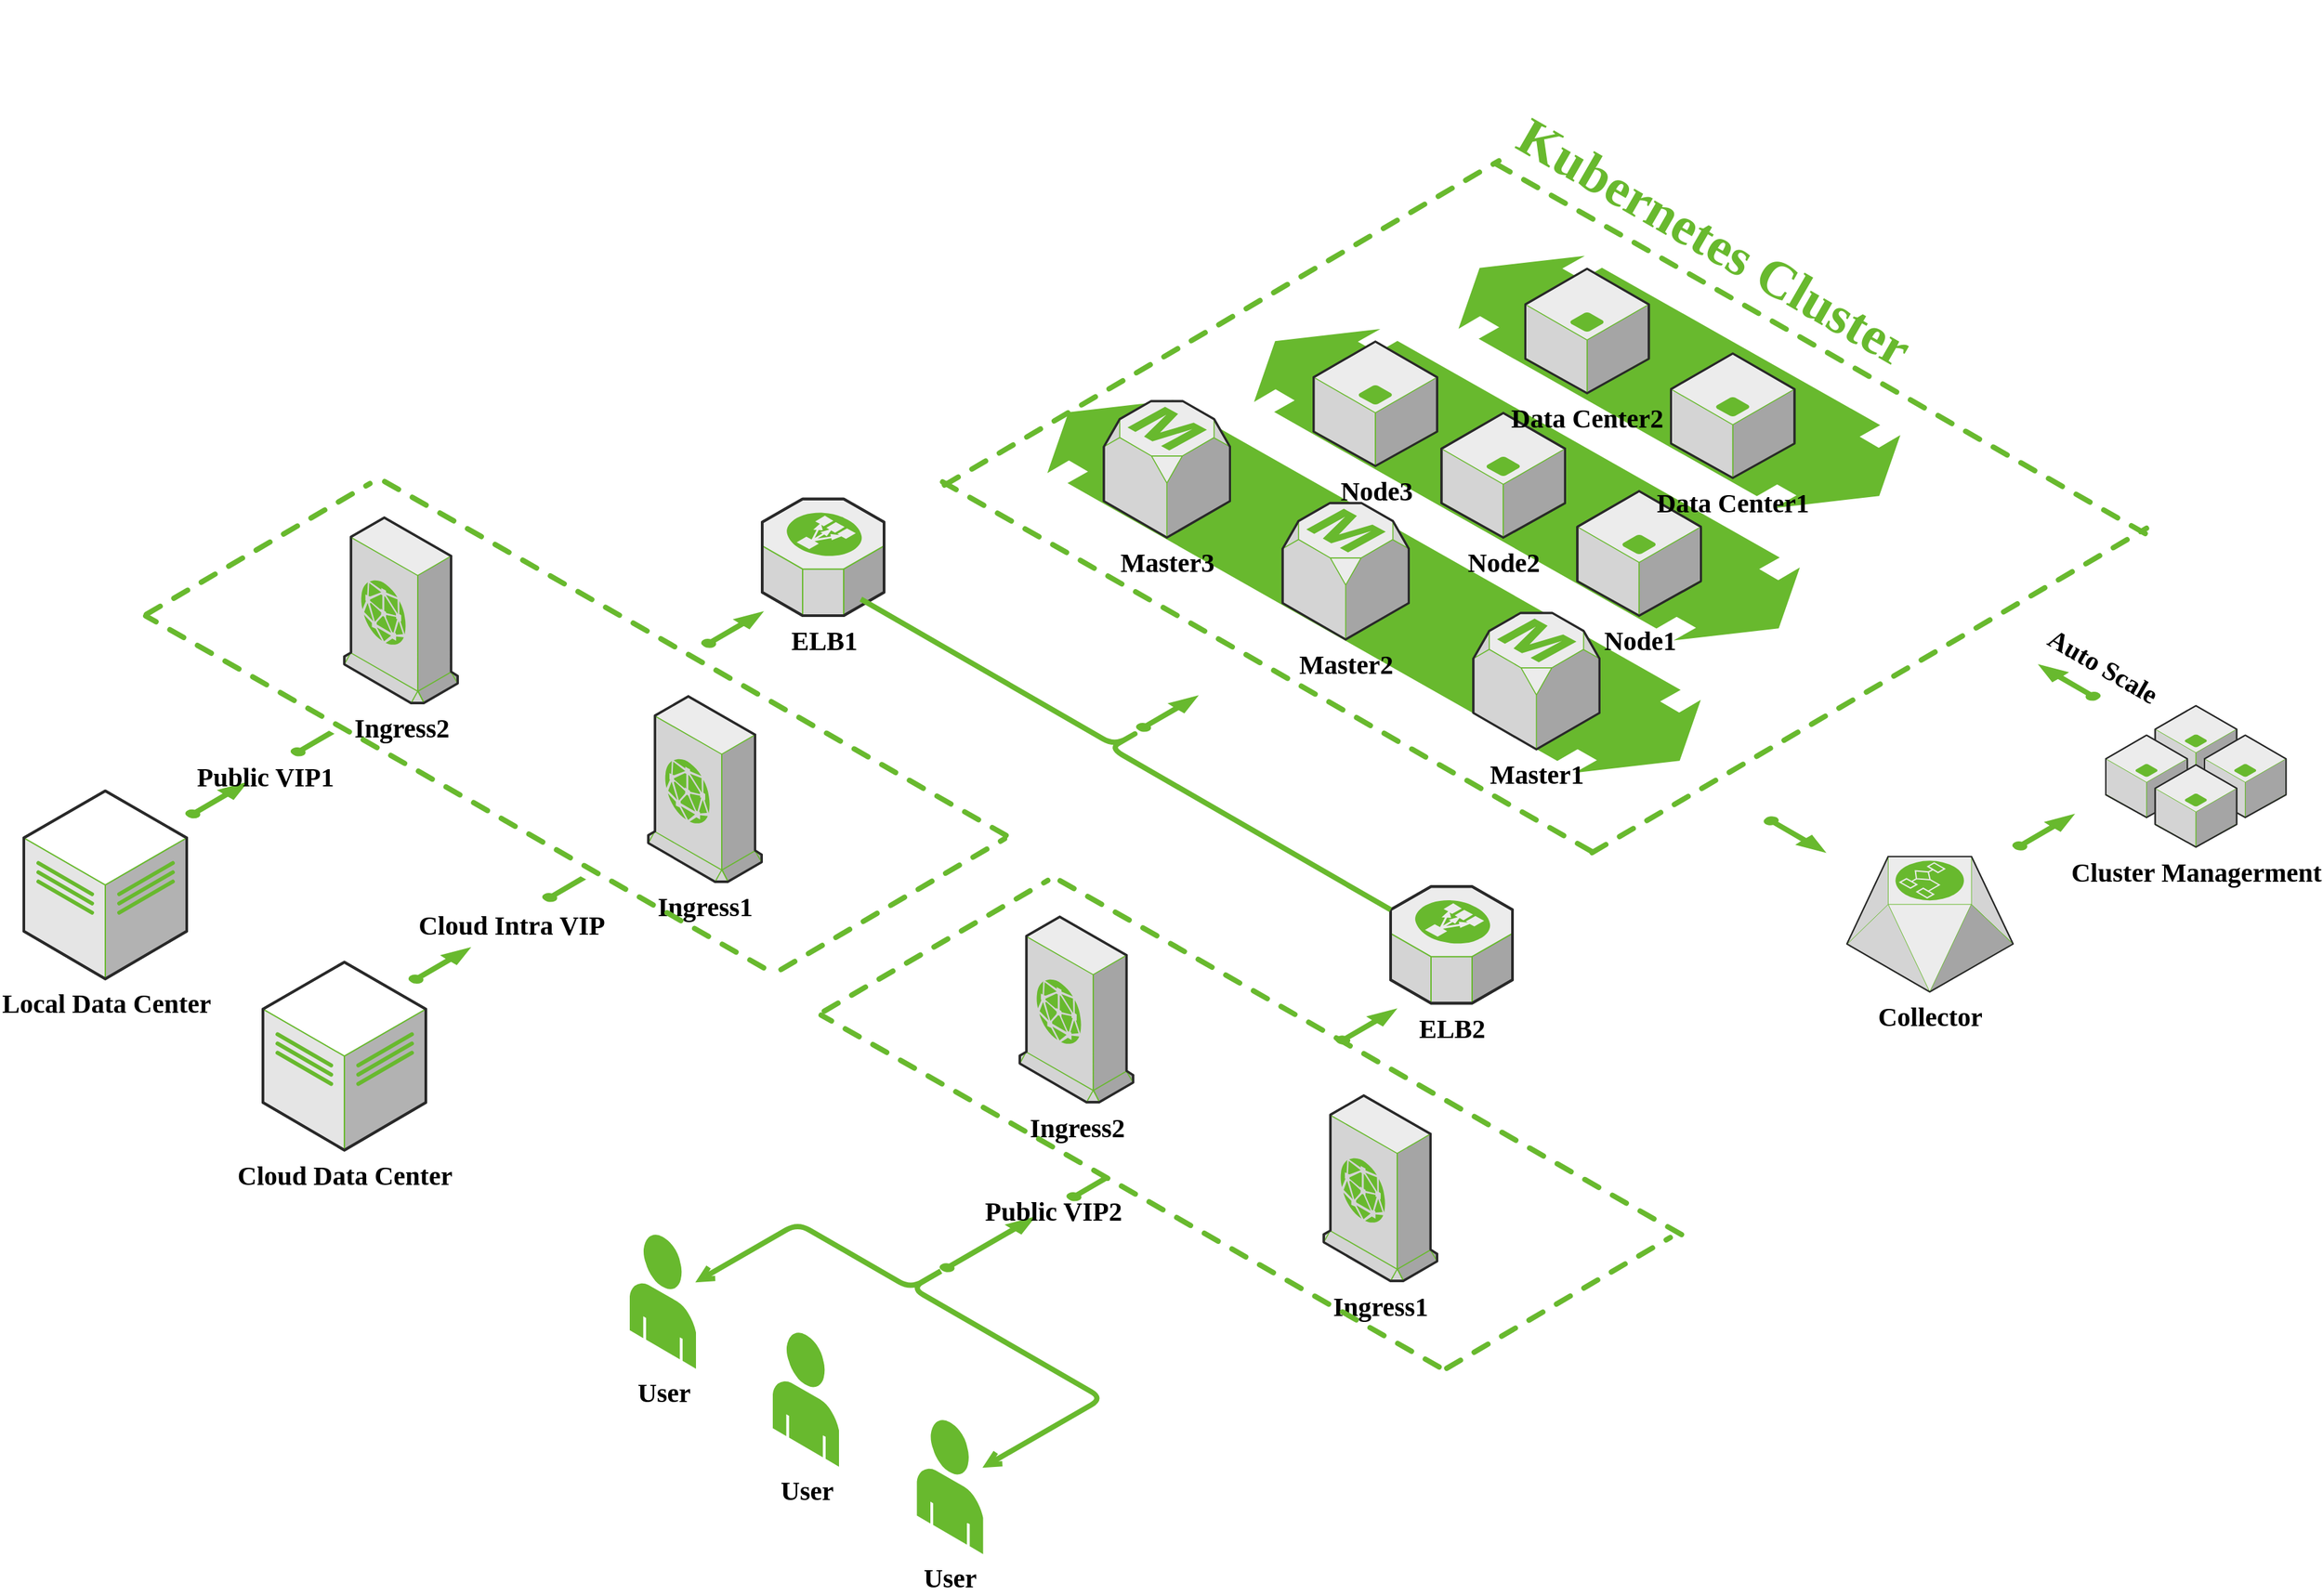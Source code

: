 <mxfile version="20.4.1" type="github">
  <diagram id="4qHA9sfYML6KZp6dPu4P" name="Page-1">
    <mxGraphModel dx="2031" dy="1009" grid="1" gridSize="10" guides="1" tooltips="1" connect="1" arrows="1" fold="1" page="1" pageScale="1" pageWidth="1169" pageHeight="827" math="0" shadow="0">
      <root>
        <mxCell id="0" />
        <mxCell id="1" parent="0" />
        <mxCell id="ZvwgiDBsHgwBUMf2eowB-108" value="" style="verticalLabelPosition=bottom;html=1;verticalAlign=top;strokeWidth=1;align=center;outlineConnect=0;dashed=0;outlineConnect=0;shape=mxgraph.aws3d.flatDoubleEdge2;strokeColor=#68B92E;fillColor=#68B92E;aspect=fixed;shadow=0;sketch=0;fontSize=20;fontStyle=1;fontFamily=Georgia;" vertex="1" parent="1">
          <mxGeometry x="815.72" y="310" width="491.56" height="280" as="geometry" />
        </mxCell>
        <mxCell id="ZvwgiDBsHgwBUMf2eowB-107" value="" style="verticalLabelPosition=bottom;html=1;verticalAlign=top;strokeWidth=1;align=center;outlineConnect=0;dashed=0;outlineConnect=0;shape=mxgraph.aws3d.flatDoubleEdge2;strokeColor=#68B92E;fillColor=#68B92E;aspect=fixed;shadow=0;sketch=0;fontSize=20;fontStyle=1;fontFamily=Georgia;" vertex="1" parent="1">
          <mxGeometry x="1126.16" y="201" width="331.8" height="189" as="geometry" />
        </mxCell>
        <mxCell id="ZvwgiDBsHgwBUMf2eowB-106" value="" style="verticalLabelPosition=bottom;html=1;verticalAlign=top;strokeWidth=1;align=center;outlineConnect=0;dashed=0;outlineConnect=0;shape=mxgraph.aws3d.flatDoubleEdge2;strokeColor=#68B92E;fillColor=#68B92E;aspect=fixed;shadow=0;sketch=0;fontSize=20;fontStyle=1;fontFamily=Georgia;" vertex="1" parent="1">
          <mxGeometry x="971.75" y="256.28" width="410.33" height="233.72" as="geometry" />
        </mxCell>
        <mxCell id="ZvwgiDBsHgwBUMf2eowB-1" value="User" style="verticalLabelPosition=bottom;html=1;verticalAlign=top;strokeWidth=1;align=center;outlineConnect=0;dashed=0;outlineConnect=0;shape=mxgraph.aws3d.end_user;strokeColor=#68B92E;fillColor=#68B92E;aspect=fixed;fontSize=20;fontStyle=1;fontFamily=Georgia;" vertex="1" parent="1">
          <mxGeometry x="500" y="939.5" width="49" height="100.46" as="geometry" />
        </mxCell>
        <mxCell id="ZvwgiDBsHgwBUMf2eowB-2" value="User" style="verticalLabelPosition=bottom;html=1;verticalAlign=top;strokeWidth=1;align=center;outlineConnect=0;dashed=0;outlineConnect=0;shape=mxgraph.aws3d.end_user;strokeColor=#68B92E;fillColor=#68B92E;aspect=fixed;fontSize=20;fontStyle=1;fontFamily=Georgia;" vertex="1" parent="1">
          <mxGeometry x="608" y="1013.5" width="49" height="100.46" as="geometry" />
        </mxCell>
        <mxCell id="ZvwgiDBsHgwBUMf2eowB-3" value="User" style="verticalLabelPosition=bottom;html=1;verticalAlign=top;strokeWidth=1;align=center;outlineConnect=0;dashed=0;outlineConnect=0;shape=mxgraph.aws3d.end_user;strokeColor=#68B92E;fillColor=#68B92E;aspect=fixed;fontFamily=Georgia;fontSize=20;fontStyle=1" vertex="1" parent="1">
          <mxGeometry x="716.8" y="1079.5" width="49" height="100.46" as="geometry" />
        </mxCell>
        <mxCell id="ZvwgiDBsHgwBUMf2eowB-4" value="ELB2" style="verticalLabelPosition=bottom;html=1;verticalAlign=top;strokeWidth=1;align=center;outlineConnect=0;dashed=0;outlineConnect=0;shape=mxgraph.aws3d.elasticLoadBalancing;fillColor=#ECECEC;strokeColor=#68B92E;aspect=fixed;fontSize=20;fontStyle=1;fontFamily=Georgia;" vertex="1" parent="1">
          <mxGeometry x="1074.0" y="676.61" width="92" height="88.17" as="geometry" />
        </mxCell>
        <mxCell id="ZvwgiDBsHgwBUMf2eowB-5" value="" style="verticalLabelPosition=bottom;html=1;verticalAlign=top;strokeWidth=1;align=center;outlineConnect=0;dashed=0;outlineConnect=0;shape=mxgraph.aws3d.arrowNE;fillColor=#68B92E;aspect=fixed;strokeColor=#68B92E;fontSize=20;fontStyle=1;fontFamily=Georgia;" vertex="1" parent="1">
          <mxGeometry x="734" y="926.67" width="70.8" height="40.46" as="geometry" />
        </mxCell>
        <mxCell id="ZvwgiDBsHgwBUMf2eowB-19" value="" style="endArrow=none;html=1;rounded=1;edgeStyle=isometricEdgeStyle;startArrow=open;startFill=0;endFill=0;jumpStyle=none;strokeWidth=4;strokeColor=#68B92E;fontSize=20;fontStyle=1;fontFamily=Georgia;" edge="1" parent="1" source="ZvwgiDBsHgwBUMf2eowB-3" target="ZvwgiDBsHgwBUMf2eowB-5">
          <mxGeometry width="50" height="100" relative="1" as="geometry">
            <mxPoint x="820" y="1075.5" as="sourcePoint" />
            <mxPoint x="730" y="805.5" as="targetPoint" />
            <Array as="points">
              <mxPoint x="774" y="1015.5" />
            </Array>
          </mxGeometry>
        </mxCell>
        <mxCell id="ZvwgiDBsHgwBUMf2eowB-21" value="" style="endArrow=none;html=1;rounded=1;edgeStyle=isometricEdgeStyle;startArrow=open;startFill=0;endFill=0;jumpStyle=none;strokeWidth=4;strokeColor=#68B92E;fontSize=20;fontStyle=1;fontFamily=Georgia;" edge="1" parent="1" source="ZvwgiDBsHgwBUMf2eowB-1" target="ZvwgiDBsHgwBUMf2eowB-5">
          <mxGeometry width="50" height="100" relative="1" as="geometry">
            <mxPoint x="594" y="918.5" as="sourcePoint" />
            <mxPoint x="724" y="888.5" as="targetPoint" />
            <Array as="points">
              <mxPoint x="674" y="958.5" />
            </Array>
          </mxGeometry>
        </mxCell>
        <mxCell id="ZvwgiDBsHgwBUMf2eowB-25" value="Ingress2" style="verticalLabelPosition=bottom;html=1;verticalAlign=top;strokeWidth=1;align=center;outlineConnect=0;dashed=0;outlineConnect=0;shape=mxgraph.aws3d.cloudfront;fillColor=#ECECEC;strokeColor=#68B92E;aspect=fixed;fontSize=20;fontStyle=1;fontFamily=Georgia;" vertex="1" parent="1">
          <mxGeometry x="794.0" y="699.5" width="85.58" height="140" as="geometry" />
        </mxCell>
        <mxCell id="ZvwgiDBsHgwBUMf2eowB-29" value="Node3" style="verticalLabelPosition=bottom;html=1;verticalAlign=top;strokeWidth=1;align=center;outlineConnect=0;dashed=0;outlineConnect=0;shape=mxgraph.aws3d.application_server;fillColor=#ECECEC;strokeColor=#68B92E;aspect=fixed;fontSize=20;fontStyle=1;fontFamily=Georgia;" vertex="1" parent="1">
          <mxGeometry x="1015.88" y="265" width="93.24" height="94" as="geometry" />
        </mxCell>
        <mxCell id="ZvwgiDBsHgwBUMf2eowB-30" value="" style="verticalLabelPosition=bottom;html=1;verticalAlign=top;strokeWidth=1;align=center;outlineConnect=0;dashed=0;outlineConnect=0;shape=mxgraph.aws3d.application_server;fillColor=#ECECEC;strokeColor=#68B92E;aspect=fixed;fontSize=20;fontStyle=1;fontFamily=Georgia;" vertex="1" parent="1">
          <mxGeometry x="1112.46" y="319" width="93.24" height="94" as="geometry" />
        </mxCell>
        <mxCell id="ZvwgiDBsHgwBUMf2eowB-32" value="Master1" style="verticalLabelPosition=bottom;html=1;verticalAlign=top;strokeWidth=1;align=center;outlineConnect=0;dashed=0;outlineConnect=0;shape=mxgraph.aws3d.rdsMaster;fillColor=#ECECEC;strokeColor=#68B92E;aspect=fixed;fontSize=20;fontStyle=1;fontFamily=Georgia;" vertex="1" parent="1">
          <mxGeometry x="1136.46" y="470" width="95.26" height="103" as="geometry" />
        </mxCell>
        <mxCell id="ZvwgiDBsHgwBUMf2eowB-34" value="" style="verticalLabelPosition=bottom;html=1;verticalAlign=top;strokeWidth=1;align=center;outlineConnect=0;dashed=0;outlineConnect=0;shape=mxgraph.aws3d.application_server;fillColor=#ECECEC;strokeColor=#68B92E;aspect=fixed;fontSize=20;fontStyle=1;fontFamily=Georgia;" vertex="1" parent="1">
          <mxGeometry x="1215.04" y="378" width="93.24" height="94" as="geometry" />
        </mxCell>
        <mxCell id="ZvwgiDBsHgwBUMf2eowB-35" value="Ingress1" style="verticalLabelPosition=bottom;html=1;verticalAlign=top;strokeWidth=1;align=center;outlineConnect=0;dashed=0;outlineConnect=0;shape=mxgraph.aws3d.cloudfront;fillColor=#ECECEC;strokeColor=#68B92E;aspect=fixed;fontSize=20;fontStyle=1;fontFamily=Georgia;" vertex="1" parent="1">
          <mxGeometry x="1023.54" y="834.5" width="85.58" height="140" as="geometry" />
        </mxCell>
        <mxCell id="ZvwgiDBsHgwBUMf2eowB-36" value="" style="verticalLabelPosition=bottom;html=1;verticalAlign=top;strokeWidth=1;align=center;outlineConnect=0;dashed=0;outlineConnect=0;shape=mxgraph.aws3d.dashedArrowlessEdge2;strokeColor=#68B92E;aspect=fixed;direction=west;fontSize=20;fontStyle=1;fontFamily=Georgia;" vertex="1" parent="1">
          <mxGeometry x="824" y="671.96" width="469.67" height="267.54" as="geometry" />
        </mxCell>
        <mxCell id="ZvwgiDBsHgwBUMf2eowB-43" value="" style="verticalLabelPosition=bottom;html=1;verticalAlign=top;strokeWidth=1;align=center;outlineConnect=0;dashed=0;outlineConnect=0;shape=mxgraph.aws3d.dashedArrowlessEdge2;strokeColor=#68B92E;aspect=fixed;direction=west;fontSize=20;fontStyle=1;fontFamily=Georgia;" vertex="1" parent="1">
          <mxGeometry x="644" y="773.7" width="466.62" height="265.8" as="geometry" />
        </mxCell>
        <mxCell id="ZvwgiDBsHgwBUMf2eowB-45" value="&lt;span style=&quot;font-size: 20px;&quot;&gt;Public VIP2&lt;/span&gt;" style="text;html=1;align=center;verticalAlign=middle;resizable=0;points=[];autosize=1;strokeColor=none;fillColor=none;fontSize=20;fontStyle=1;fontFamily=Georgia;" vertex="1" parent="1">
          <mxGeometry x="748.59" y="900.96" width="140" height="40" as="geometry" />
        </mxCell>
        <mxCell id="ZvwgiDBsHgwBUMf2eowB-46" value="" style="verticalLabelPosition=bottom;html=1;verticalAlign=top;strokeWidth=1;align=center;outlineConnect=0;dashed=0;outlineConnect=0;shape=mxgraph.aws3d.arrowlessNE;fillColor=#68B92E;aspect=fixed;strokeColor=#68B92E;fontSize=20;fontStyle=1;fontFamily=Georgia;" vertex="1" parent="1">
          <mxGeometry x="829.78" y="895.5" width="31.6" height="18" as="geometry" />
        </mxCell>
        <mxCell id="ZvwgiDBsHgwBUMf2eowB-48" value="" style="verticalLabelPosition=bottom;html=1;verticalAlign=top;strokeWidth=1;align=center;outlineConnect=0;dashed=0;outlineConnect=0;shape=mxgraph.aws3d.arrowNE;fillColor=#68B92E;aspect=fixed;strokeColor=#68B92E;fontSize=20;fontStyle=1;fontFamily=Georgia;" vertex="1" parent="1">
          <mxGeometry x="1032.8" y="769.5" width="45" height="25.71" as="geometry" />
        </mxCell>
        <mxCell id="ZvwgiDBsHgwBUMf2eowB-66" value="&lt;span style=&quot;font-size: 20px;&quot;&gt;Cloud Intra VIP&lt;/span&gt;" style="text;html=1;align=center;verticalAlign=middle;resizable=0;points=[];autosize=1;strokeColor=none;fillColor=none;fontSize=20;fontStyle=1;fontFamily=Georgia;" vertex="1" parent="1">
          <mxGeometry x="314.54" y="685.11" width="190" height="40" as="geometry" />
        </mxCell>
        <mxCell id="ZvwgiDBsHgwBUMf2eowB-67" value="" style="verticalLabelPosition=bottom;html=1;verticalAlign=top;strokeWidth=1;align=center;outlineConnect=0;dashed=0;outlineConnect=0;shape=mxgraph.aws3d.arrowlessNE;fillColor=#68B92E;aspect=fixed;strokeColor=#68B92E;fontSize=20;fontStyle=1;fontFamily=Georgia;" vertex="1" parent="1">
          <mxGeometry x="434.0" y="669.5" width="31.6" height="18" as="geometry" />
        </mxCell>
        <mxCell id="ZvwgiDBsHgwBUMf2eowB-73" value="Cloud Data Center" style="verticalLabelPosition=bottom;html=1;verticalAlign=top;strokeWidth=1;align=center;outlineConnect=0;dashed=0;outlineConnect=0;shape=mxgraph.aws3d.dataCenter;strokeColor=#68B92E;aspect=fixed;shadow=0;sketch=0;fillColor=default;gradientColor=none;fontSize=20;fontStyle=1;fontFamily=Georgia;" vertex="1" parent="1">
          <mxGeometry x="222.54" y="733.7" width="123" height="142" as="geometry" />
        </mxCell>
        <mxCell id="ZvwgiDBsHgwBUMf2eowB-74" value="Local Data Center" style="verticalLabelPosition=bottom;html=1;verticalAlign=top;strokeWidth=1;align=center;outlineConnect=0;dashed=0;outlineConnect=0;shape=mxgraph.aws3d.dataCenter;strokeColor=#68B92E;aspect=fixed;shadow=0;sketch=0;fillColor=default;gradientColor=none;fontFamily=Georgia;fontSize=20;fontStyle=1" vertex="1" parent="1">
          <mxGeometry x="42" y="604.38" width="123" height="142" as="geometry" />
        </mxCell>
        <mxCell id="ZvwgiDBsHgwBUMf2eowB-77" value="" style="verticalLabelPosition=bottom;html=1;verticalAlign=top;strokeWidth=1;align=center;outlineConnect=0;dashed=0;outlineConnect=0;shape=mxgraph.aws3d.arrowNE;fillColor=#68B92E;aspect=fixed;shadow=0;sketch=0;strokeColor=#68B92E;fontSize=20;fontStyle=1;fontFamily=Georgia;" vertex="1" parent="1">
          <mxGeometry x="333" y="723.19" width="45.5" height="26" as="geometry" />
        </mxCell>
        <mxCell id="ZvwgiDBsHgwBUMf2eowB-78" value="" style="verticalLabelPosition=bottom;html=1;verticalAlign=top;strokeWidth=1;align=center;outlineConnect=0;dashed=0;outlineConnect=0;shape=mxgraph.aws3d.arrowNE;fillColor=#68B92E;aspect=fixed;shadow=0;sketch=0;strokeColor=#68B92E;fontSize=20;fontStyle=1;fontFamily=Georgia;" vertex="1" parent="1">
          <mxGeometry x="164.5" y="598.38" width="45.5" height="26" as="geometry" />
        </mxCell>
        <mxCell id="ZvwgiDBsHgwBUMf2eowB-79" value="" style="verticalLabelPosition=bottom;html=1;verticalAlign=top;strokeWidth=1;align=center;outlineConnect=0;dashed=0;outlineConnect=0;shape=mxgraph.aws3d.arrowlessNE;fillColor=#68B92E;aspect=fixed;strokeColor=#68B92E;fontSize=20;fontStyle=1;fontFamily=Georgia;" vertex="1" parent="1">
          <mxGeometry x="244.0" y="559.5" width="31.6" height="18" as="geometry" />
        </mxCell>
        <mxCell id="ZvwgiDBsHgwBUMf2eowB-80" value="&lt;span style=&quot;font-size: 20px;&quot;&gt;Public VIP1&lt;/span&gt;" style="text;html=1;align=center;verticalAlign=middle;resizable=0;points=[];autosize=1;strokeColor=none;fillColor=none;fontSize=20;fontStyle=1;fontFamily=Georgia;" vertex="1" parent="1">
          <mxGeometry x="154.0" y="572.5" width="140" height="40" as="geometry" />
        </mxCell>
        <mxCell id="ZvwgiDBsHgwBUMf2eowB-87" value="ELB1" style="verticalLabelPosition=bottom;html=1;verticalAlign=top;strokeWidth=1;align=center;outlineConnect=0;dashed=0;outlineConnect=0;shape=mxgraph.aws3d.elasticLoadBalancing;fillColor=#ECECEC;strokeColor=#68B92E;aspect=fixed;fontSize=20;fontStyle=1;fontFamily=Georgia;" vertex="1" parent="1">
          <mxGeometry x="599.54" y="383.83" width="92" height="88.17" as="geometry" />
        </mxCell>
        <mxCell id="ZvwgiDBsHgwBUMf2eowB-88" value="" style="verticalLabelPosition=bottom;html=1;verticalAlign=top;strokeWidth=1;align=center;outlineConnect=0;dashed=0;outlineConnect=0;shape=mxgraph.aws3d.arrowNE;fillColor=#68B92E;aspect=fixed;strokeColor=#68B92E;fontSize=20;fontStyle=1;fontFamily=Georgia;" vertex="1" parent="1">
          <mxGeometry x="554" y="469.5" width="45.54" height="26.02" as="geometry" />
        </mxCell>
        <mxCell id="ZvwgiDBsHgwBUMf2eowB-89" value="" style="verticalLabelPosition=bottom;html=1;verticalAlign=top;strokeWidth=1;align=center;outlineConnect=0;dashed=0;outlineConnect=0;shape=mxgraph.aws3d.dashedArrowlessEdge2;strokeColor=#68B92E;aspect=fixed;direction=west;fontSize=20;fontStyle=1;fontFamily=Georgia;" vertex="1" parent="1">
          <mxGeometry x="735.72" y="370.98" width="489.83" height="279.02" as="geometry" />
        </mxCell>
        <mxCell id="ZvwgiDBsHgwBUMf2eowB-91" value="" style="verticalLabelPosition=bottom;html=1;verticalAlign=top;strokeWidth=1;align=center;outlineConnect=0;dashed=0;outlineConnect=0;shape=mxgraph.aws3d.dashedArrowlessEdge2;strokeColor=#68B92E;aspect=fixed;direction=west;fontFamily=Georgia;fontSize=20;fontStyle=1" vertex="1" parent="1">
          <mxGeometry x="1152.21" y="130" width="491.55" height="280" as="geometry" />
        </mxCell>
        <mxCell id="ZvwgiDBsHgwBUMf2eowB-101" value="" style="edgeStyle=isometricEdgeStyle;endArrow=none;html=1;elbow=vertical;rounded=1;strokeWidth=4;jumpStyle=none;fontColor=#68B92E;strokeColor=#68B92E;fontSize=20;fontStyle=1;fontFamily=Georgia;" edge="1" parent="1" target="ZvwgiDBsHgwBUMf2eowB-4">
          <mxGeometry width="50" height="100" relative="1" as="geometry">
            <mxPoint x="674" y="459.5" as="sourcePoint" />
            <mxPoint x="1334" y="619.5" as="targetPoint" />
            <Array as="points">
              <mxPoint x="884" y="559.5" />
              <mxPoint x="894" y="549.5" />
              <mxPoint x="924" y="529.5" />
              <mxPoint x="934" y="529.5" />
              <mxPoint x="974" y="509.5" />
              <mxPoint x="994" y="499.5" />
            </Array>
          </mxGeometry>
        </mxCell>
        <mxCell id="ZvwgiDBsHgwBUMf2eowB-104" value="" style="verticalLabelPosition=bottom;html=1;verticalAlign=top;strokeWidth=1;align=center;outlineConnect=0;dashed=0;outlineConnect=0;shape=mxgraph.aws3d.arrowNE;fillColor=#68B92E;aspect=fixed;shadow=0;sketch=0;strokeColor=#68B92E;fontSize=20;fontStyle=1;fontFamily=Georgia;" vertex="1" parent="1">
          <mxGeometry x="882.34" y="533" width="45.5" height="26" as="geometry" />
        </mxCell>
        <mxCell id="ZvwgiDBsHgwBUMf2eowB-132" value="Master3" style="verticalLabelPosition=bottom;html=1;verticalAlign=top;strokeWidth=1;align=center;outlineConnect=0;dashed=0;outlineConnect=0;shape=mxgraph.aws3d.rdsMaster;fillColor=#ECECEC;strokeColor=#68B92E;aspect=fixed;fontSize=20;fontStyle=1;fontFamily=Georgia;" vertex="1" parent="1">
          <mxGeometry x="857.46" y="310" width="95.26" height="103" as="geometry" />
        </mxCell>
        <mxCell id="ZvwgiDBsHgwBUMf2eowB-133" value="Master2" style="verticalLabelPosition=bottom;html=1;verticalAlign=top;strokeWidth=1;align=center;outlineConnect=0;dashed=0;outlineConnect=0;shape=mxgraph.aws3d.rdsMaster;fillColor=#ECECEC;strokeColor=#68B92E;aspect=fixed;fontSize=20;fontStyle=1;fontFamily=Georgia;" vertex="1" parent="1">
          <mxGeometry x="992.46" y="387" width="95.26" height="103" as="geometry" />
        </mxCell>
        <mxCell id="ZvwgiDBsHgwBUMf2eowB-137" value="Ingress2" style="verticalLabelPosition=bottom;html=1;verticalAlign=top;strokeWidth=1;align=center;outlineConnect=0;dashed=0;outlineConnect=0;shape=mxgraph.aws3d.cloudfront;fillColor=#ECECEC;strokeColor=#68B92E;aspect=fixed;fontSize=20;fontStyle=1;fontFamily=Georgia;" vertex="1" parent="1">
          <mxGeometry x="284.0" y="398.0" width="85.58" height="140" as="geometry" />
        </mxCell>
        <mxCell id="ZvwgiDBsHgwBUMf2eowB-138" value="Ingress1" style="verticalLabelPosition=bottom;html=1;verticalAlign=top;strokeWidth=1;align=center;outlineConnect=0;dashed=0;outlineConnect=0;shape=mxgraph.aws3d.cloudfront;fillColor=#ECECEC;strokeColor=#68B92E;aspect=fixed;fontSize=20;fontStyle=1;fontFamily=Georgia;" vertex="1" parent="1">
          <mxGeometry x="513.54" y="533" width="85.58" height="140" as="geometry" />
        </mxCell>
        <mxCell id="ZvwgiDBsHgwBUMf2eowB-139" value="" style="verticalLabelPosition=bottom;html=1;verticalAlign=top;strokeWidth=1;align=center;outlineConnect=0;dashed=0;outlineConnect=0;shape=mxgraph.aws3d.dashedArrowlessEdge2;strokeColor=#68B92E;aspect=fixed;direction=west;fontSize=20;fontStyle=1;fontFamily=Georgia;" vertex="1" parent="1">
          <mxGeometry x="314" y="370.46" width="469.67" height="267.54" as="geometry" />
        </mxCell>
        <mxCell id="ZvwgiDBsHgwBUMf2eowB-141" value="" style="verticalLabelPosition=bottom;html=1;verticalAlign=top;strokeWidth=1;align=center;outlineConnect=0;dashed=0;outlineConnect=0;shape=mxgraph.aws3d.dashedArrowlessEdge2;strokeColor=#68B92E;aspect=fixed;direction=west;fontSize=20;fontStyle=1;fontFamily=Georgia;" vertex="1" parent="1">
          <mxGeometry x="134" y="472.2" width="466.62" height="265.8" as="geometry" />
        </mxCell>
        <mxCell id="ZvwgiDBsHgwBUMf2eowB-146" value="Node1" style="verticalLabelPosition=bottom;html=1;verticalAlign=top;strokeWidth=1;align=center;outlineConnect=0;dashed=0;outlineConnect=0;shape=mxgraph.aws3d.application_server;fillColor=#ECECEC;strokeColor=#68B92E;aspect=fixed;fontSize=20;fontStyle=1;fontFamily=Georgia;" vertex="1" parent="1">
          <mxGeometry x="1215.04" y="378" width="93.24" height="94" as="geometry" />
        </mxCell>
        <mxCell id="ZvwgiDBsHgwBUMf2eowB-147" value="Node2" style="verticalLabelPosition=bottom;html=1;verticalAlign=top;strokeWidth=1;align=center;outlineConnect=0;dashed=0;outlineConnect=0;shape=mxgraph.aws3d.application_server;fillColor=#ECECEC;strokeColor=#68B92E;aspect=fixed;fontSize=20;fontStyle=1;fontFamily=Georgia;" vertex="1" parent="1">
          <mxGeometry x="1112.46" y="319" width="93.24" height="94" as="geometry" />
        </mxCell>
        <mxCell id="ZvwgiDBsHgwBUMf2eowB-164" value="" style="group;strokeColor=none;fontSize=20;fontStyle=1;fontFamily=Georgia;" vertex="1" connectable="0" parent="1">
          <mxGeometry x="1614" y="540.01" width="140" height="114" as="geometry" />
        </mxCell>
        <mxCell id="ZvwgiDBsHgwBUMf2eowB-160" value="" style="verticalLabelPosition=bottom;html=1;verticalAlign=top;strokeWidth=1;align=center;outlineConnect=0;dashed=0;outlineConnect=0;shape=mxgraph.aws3d.application_server;fillColor=#ECECEC;strokeColor=#68B92E;aspect=fixed;shadow=0;sketch=0;fontSize=20;fontStyle=1;fontFamily=Georgia;" vertex="1" parent="ZvwgiDBsHgwBUMf2eowB-164">
          <mxGeometry x="37.262" width="61.572" height="62.072" as="geometry" />
        </mxCell>
        <mxCell id="ZvwgiDBsHgwBUMf2eowB-182" value="" style="group" vertex="1" connectable="0" parent="ZvwgiDBsHgwBUMf2eowB-164">
          <mxGeometry y="22.353" width="136.097" height="84.425" as="geometry" />
        </mxCell>
        <mxCell id="ZvwgiDBsHgwBUMf2eowB-161" value="" style="verticalLabelPosition=bottom;html=1;verticalAlign=top;strokeWidth=1;align=center;outlineConnect=0;dashed=0;outlineConnect=0;shape=mxgraph.aws3d.application_server;fillColor=#ECECEC;strokeColor=#68B92E;aspect=fixed;shadow=0;sketch=0;fontSize=20;fontStyle=1;fontFamily=Georgia;" vertex="1" parent="ZvwgiDBsHgwBUMf2eowB-182">
          <mxGeometry width="61.572" height="62.072" as="geometry" />
        </mxCell>
        <mxCell id="ZvwgiDBsHgwBUMf2eowB-162" value="" style="verticalLabelPosition=bottom;html=1;verticalAlign=top;strokeWidth=1;align=center;outlineConnect=0;dashed=0;outlineConnect=0;shape=mxgraph.aws3d.application_server;fillColor=#ECECEC;strokeColor=#68B92E;aspect=fixed;shadow=0;sketch=0;fontSize=20;fontStyle=1;fontFamily=Georgia;" vertex="1" parent="ZvwgiDBsHgwBUMf2eowB-182">
          <mxGeometry x="74.525" width="61.572" height="62.072" as="geometry" />
        </mxCell>
        <mxCell id="ZvwgiDBsHgwBUMf2eowB-163" value="&lt;span style=&quot;font-size: 20px;&quot;&gt;Cluster Managerment&lt;br&gt;&lt;/span&gt;" style="verticalLabelPosition=bottom;html=1;verticalAlign=top;strokeWidth=1;align=center;outlineConnect=0;dashed=0;outlineConnect=0;shape=mxgraph.aws3d.application_server;fillColor=#ECECEC;strokeColor=#68B92E;aspect=fixed;shadow=0;sketch=0;fontSize=20;fontStyle=1;fontFamily=Georgia;" vertex="1" parent="ZvwgiDBsHgwBUMf2eowB-182">
          <mxGeometry x="37.262" y="22.353" width="61.572" height="62.072" as="geometry" />
        </mxCell>
        <mxCell id="ZvwgiDBsHgwBUMf2eowB-167" value="&lt;font color=&quot;#68b92e&quot; style=&quot;font-size: 40px;&quot;&gt;Kubernetes Cluster&lt;/font&gt;" style="text;html=1;align=left;verticalAlign=middle;resizable=0;points=[];autosize=1;strokeColor=none;fillColor=none;rotation=30;fontStyle=1;fontSize=40;fontFamily=Georgia;" vertex="1" parent="1">
          <mxGeometry x="1144" y="180.0" width="420" height="60" as="geometry" />
        </mxCell>
        <mxCell id="ZvwgiDBsHgwBUMf2eowB-168" value="" style="verticalLabelPosition=bottom;html=1;verticalAlign=top;strokeWidth=1;align=center;outlineConnect=0;dashed=0;outlineConnect=0;shape=mxgraph.aws3d.dashedArrowlessEdge2;strokeColor=#68B92E;aspect=fixed;direction=west;rotation=120;fontSize=20;fontStyle=1;fontFamily=Georgia;" vertex="1" parent="1">
          <mxGeometry x="613.16" y="641.54" width="169.9" height="96.78" as="geometry" />
        </mxCell>
        <mxCell id="ZvwgiDBsHgwBUMf2eowB-169" value="" style="verticalLabelPosition=bottom;html=1;verticalAlign=top;strokeWidth=1;align=center;outlineConnect=0;dashed=0;outlineConnect=0;shape=mxgraph.aws3d.dashedArrowlessEdge2;strokeColor=#68B92E;aspect=fixed;direction=west;rotation=120;fontSize=20;fontStyle=1;fontFamily=Georgia;" vertex="1" parent="1">
          <mxGeometry x="134.0" y="373.22" width="169.9" height="96.78" as="geometry" />
        </mxCell>
        <mxCell id="ZvwgiDBsHgwBUMf2eowB-170" value="" style="verticalLabelPosition=bottom;html=1;verticalAlign=top;strokeWidth=1;align=center;outlineConnect=0;dashed=0;outlineConnect=0;shape=mxgraph.aws3d.dashedArrowlessEdge2;strokeColor=#68B92E;aspect=fixed;direction=west;rotation=120;fontSize=20;fontStyle=1;fontFamily=Georgia;" vertex="1" parent="1">
          <mxGeometry x="1224.71" y="408.47" width="421.45" height="240.07" as="geometry" />
        </mxCell>
        <mxCell id="ZvwgiDBsHgwBUMf2eowB-171" value="" style="verticalLabelPosition=bottom;html=1;verticalAlign=top;strokeWidth=1;align=center;outlineConnect=0;dashed=0;outlineConnect=0;shape=mxgraph.aws3d.dashedArrowlessEdge2;strokeColor=#68B92E;aspect=fixed;direction=west;rotation=120;fontFamily=Georgia;fontSize=20;fontStyle=1" vertex="1" parent="1">
          <mxGeometry x="735.72" y="130.91" width="421.45" height="240.07" as="geometry" />
        </mxCell>
        <mxCell id="ZvwgiDBsHgwBUMf2eowB-172" value="" style="verticalLabelPosition=bottom;html=1;verticalAlign=top;strokeWidth=1;align=center;outlineConnect=0;dashed=0;outlineConnect=0;shape=mxgraph.aws3d.dashedArrowlessEdge2;strokeColor=#68B92E;aspect=fixed;direction=west;rotation=120;fontSize=20;fontStyle=1;fontFamily=Georgia;" vertex="1" parent="1">
          <mxGeometry x="645.82" y="673" width="169.9" height="96.78" as="geometry" />
        </mxCell>
        <mxCell id="ZvwgiDBsHgwBUMf2eowB-173" value="" style="verticalLabelPosition=bottom;html=1;verticalAlign=top;strokeWidth=1;align=center;outlineConnect=0;dashed=0;outlineConnect=0;shape=mxgraph.aws3d.dashedArrowlessEdge2;strokeColor=#68B92E;aspect=fixed;direction=west;rotation=120;fontSize=20;fontStyle=1;fontFamily=Georgia;" vertex="1" parent="1">
          <mxGeometry x="1115.82" y="942.72" width="169.9" height="96.78" as="geometry" />
        </mxCell>
        <mxCell id="ZvwgiDBsHgwBUMf2eowB-176" value="&lt;font color=&quot;#000000&quot; style=&quot;font-size: 20px;&quot;&gt;&lt;span style=&quot;font-size: 20px;&quot;&gt;Collector&lt;/span&gt;&lt;/font&gt;" style="verticalLabelPosition=bottom;html=1;verticalAlign=top;strokeWidth=1;align=center;outlineConnect=0;dashed=0;outlineConnect=0;shape=mxgraph.aws3d.workflowService;fillColor=#ECECEC;strokeColor=#68B92E;aspect=fixed;shadow=0;sketch=0;fontFamily=Georgia;fontSize=20;fontColor=#68B92E;fontStyle=1" vertex="1" parent="1">
          <mxGeometry x="1418.53" y="654.01" width="125.47" height="102.2" as="geometry" />
        </mxCell>
        <mxCell id="ZvwgiDBsHgwBUMf2eowB-178" value="" style="verticalLabelPosition=bottom;html=1;verticalAlign=top;strokeWidth=1;align=center;outlineConnect=0;dashed=0;outlineConnect=0;shape=mxgraph.aws3d.arrowSE;fillColor=#68B92E;aspect=fixed;shadow=0;sketch=0;strokeColor=#68B92E;fontFamily=Georgia;fontSize=20;fontColor=#68B92E;fontStyle=1" vertex="1" parent="1">
          <mxGeometry x="1356.25" y="624.38" width="45.5" height="26" as="geometry" />
        </mxCell>
        <mxCell id="ZvwgiDBsHgwBUMf2eowB-179" value="" style="verticalLabelPosition=bottom;html=1;verticalAlign=top;strokeWidth=1;align=center;outlineConnect=0;dashed=0;outlineConnect=0;shape=mxgraph.aws3d.arrowNE;fillColor=#68B92E;aspect=fixed;shadow=0;sketch=0;strokeColor=#68B92E;fontFamily=Georgia;fontSize=20;fontColor=#68B92E;fontStyle=1" vertex="1" parent="1">
          <mxGeometry x="1544" y="622.54" width="45.5" height="26" as="geometry" />
        </mxCell>
        <mxCell id="ZvwgiDBsHgwBUMf2eowB-166" value="" style="verticalLabelPosition=bottom;html=1;verticalAlign=top;strokeWidth=1;align=center;outlineConnect=0;dashed=0;outlineConnect=0;shape=mxgraph.aws3d.arrowNW;fillColor=#68B92E;aspect=fixed;shadow=0;sketch=0;strokeColor=#68B92E;fontSize=20;fontStyle=1;fontFamily=Georgia;" vertex="1" parent="1">
          <mxGeometry x="1564" y="509.5" width="45.5" height="26" as="geometry" />
        </mxCell>
        <mxCell id="ZvwgiDBsHgwBUMf2eowB-27" value="Data Center1" style="verticalLabelPosition=bottom;html=1;verticalAlign=top;strokeWidth=1;align=center;outlineConnect=0;dashed=0;outlineConnect=0;shape=mxgraph.aws3d.application_server;fillColor=#ECECEC;strokeColor=#68B92E;aspect=fixed;fontSize=20;fontStyle=1;fontFamily=Georgia;" vertex="1" parent="1">
          <mxGeometry x="1285.72" y="274" width="93.24" height="94" as="geometry" />
        </mxCell>
        <mxCell id="ZvwgiDBsHgwBUMf2eowB-33" value="Data Center2" style="verticalLabelPosition=bottom;html=1;verticalAlign=top;strokeWidth=1;align=center;outlineConnect=0;dashed=0;outlineConnect=0;shape=mxgraph.aws3d.application_server;fillColor=#ECECEC;strokeColor=#68B92E;aspect=fixed;fontSize=20;fontStyle=1;fontFamily=Georgia;" vertex="1" parent="1">
          <mxGeometry x="1175.72" y="210" width="93.24" height="94" as="geometry" />
        </mxCell>
        <mxCell id="ZvwgiDBsHgwBUMf2eowB-184" value="&lt;b&gt;&lt;font style=&quot;font-size: 20px;&quot; color=&quot;#000000&quot;&gt;Auto Scale&lt;/font&gt;&lt;/b&gt;" style="text;html=1;align=center;verticalAlign=middle;resizable=0;points=[];autosize=1;strokeColor=none;fillColor=none;fontSize=40;fontFamily=Georgia;fontColor=#68B92E;rotation=30;" vertex="1" parent="1">
          <mxGeometry x="1550" y="474.23" width="130" height="60" as="geometry" />
        </mxCell>
      </root>
    </mxGraphModel>
  </diagram>
</mxfile>

